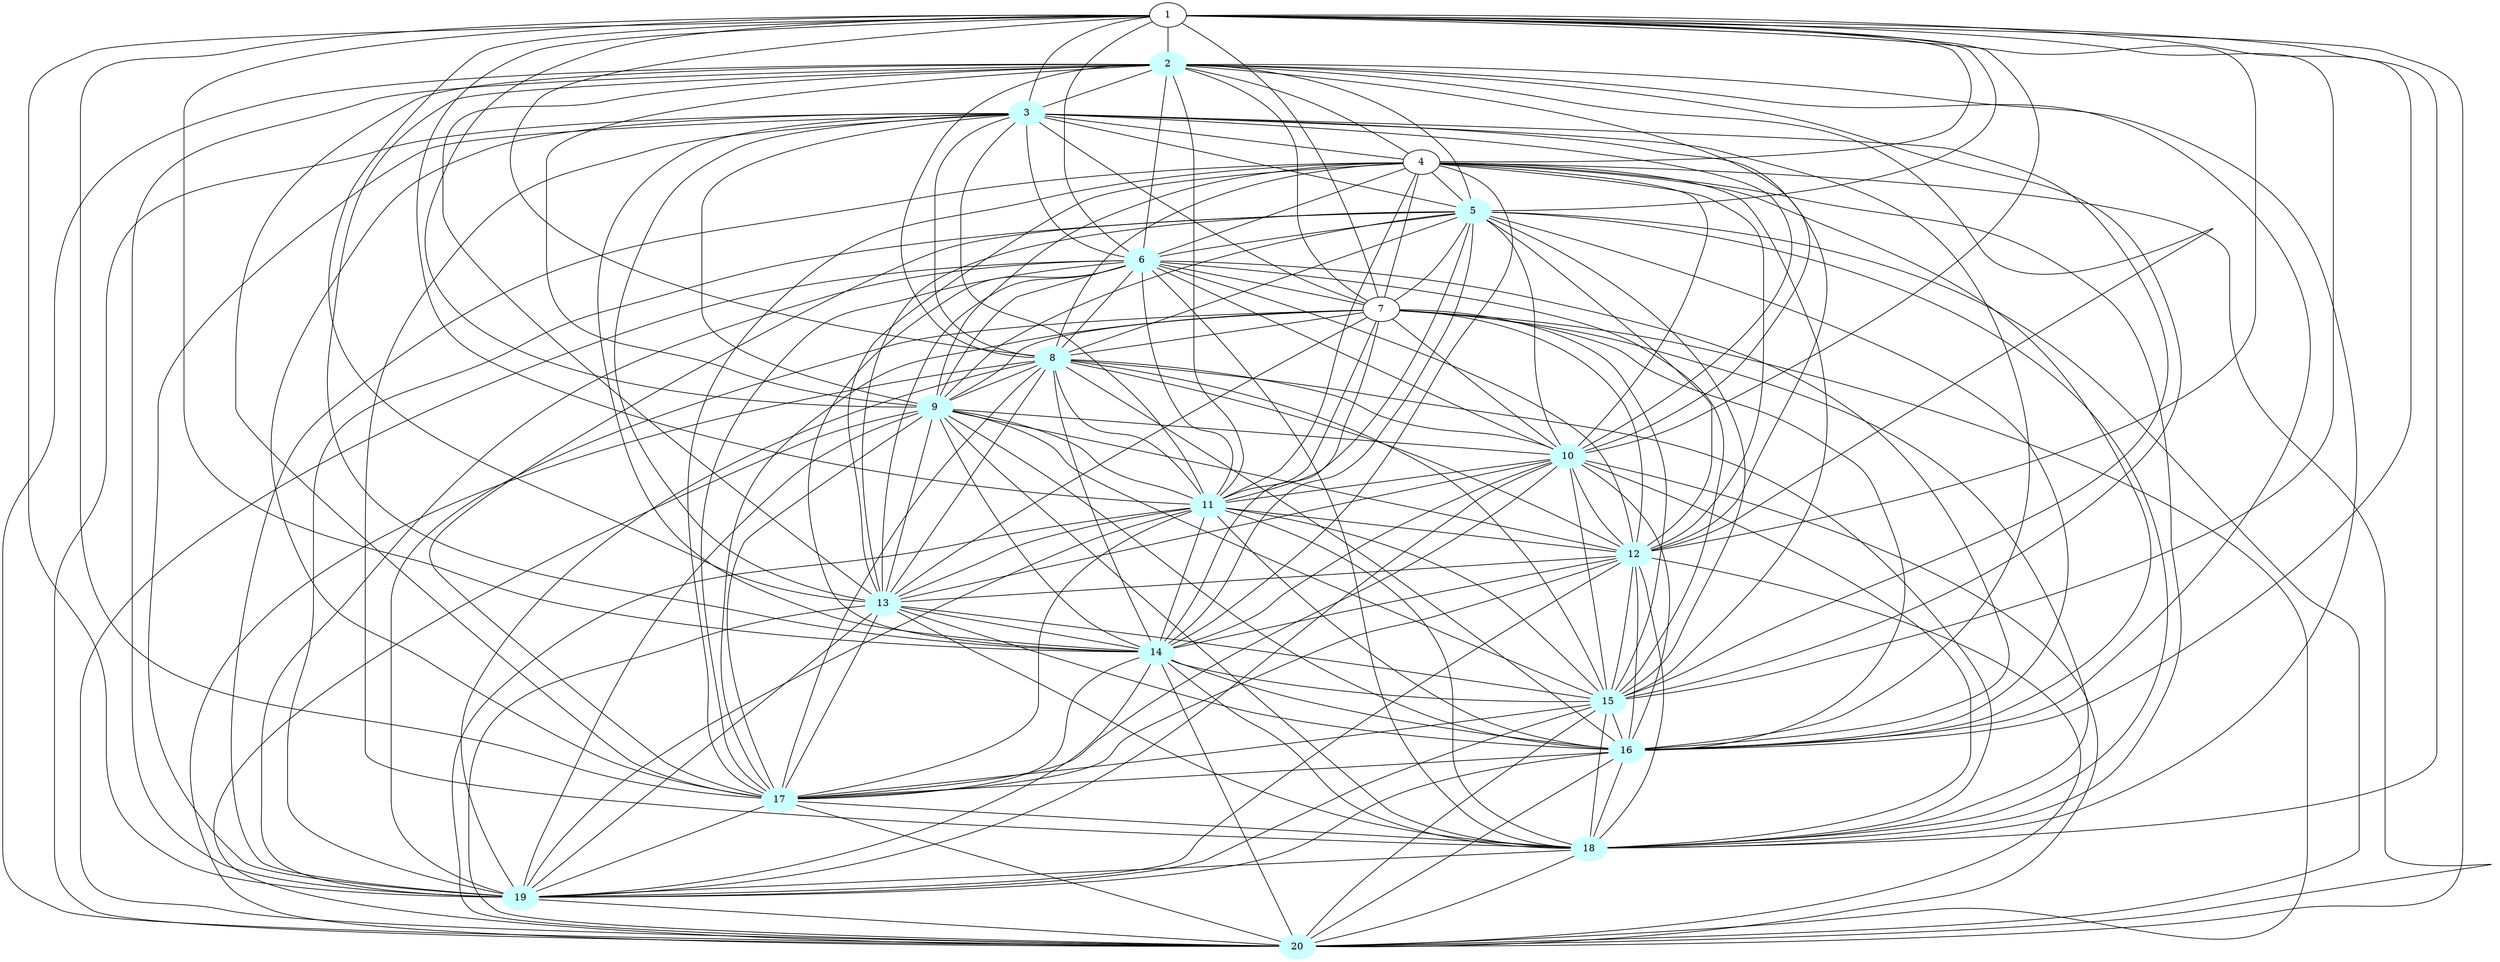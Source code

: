 graph G {
    2 [style=filled, color="#CCFFFF"];
    3 [style=filled, color="#CCFFFF"];
    5 [style=filled, color="#CCFFFF"];
    6 [style=filled, color="#CCFFFF"];
    8 [style=filled, color="#CCFFFF"];
    9 [style=filled, color="#CCFFFF"];
    10 [style=filled, color="#CCFFFF"];
    11 [style=filled, color="#CCFFFF"];
    12 [style=filled, color="#CCFFFF"];
    13 [style=filled, color="#CCFFFF"];
    14 [style=filled, color="#CCFFFF"];
    15 [style=filled, color="#CCFFFF"];
    16 [style=filled, color="#CCFFFF"];
    17 [style=filled, color="#CCFFFF"];
    18 [style=filled, color="#CCFFFF"];
    19 [style=filled, color="#CCFFFF"];
    20 [style=filled, color="#CCFFFF"];
    1 -- 2 [len= 4]
    1 -- 3 [len= 4]
    1 -- 4 [len= 3]
    1 -- 5 [len= 4]
    1 -- 6 [len= 3]
    1 -- 7 [len= 4]
    1 -- 8 [len= 4]
    1 -- 9 [len= 4]
    1 -- 10 [len= 5]
    1 -- 11 [len= 4]
    1 -- 12 [len= 3]
    1 -- 13 [len= 4]
    1 -- 14 [len= 5]
    1 -- 15 [len= 3]
    1 -- 16 [len= 5]
    1 -- 17 [len= 3]
    1 -- 18 [len= 3]
    1 -- 19 [len= 4]
    1 -- 20 [len= 3]
    2 -- 3 [len= 2]
    2 -- 4 [len= 4]
    2 -- 5 [len= 3]
    2 -- 6 [len= 4]
    2 -- 7 [len= 4]
    2 -- 8 [len= 3]
    2 -- 9 [len= 3]
    2 -- 10 [len= 4]
    2 -- 11 [len= 3]
    2 -- 12 [len= 3]
    2 -- 13 [len= 2]
    2 -- 14 [len= 3]
    2 -- 15 [len= 3]
    2 -- 16 [len= 4]
    2 -- 17 [len= 2]
    2 -- 18 [len= 2]
    2 -- 19 [len= 3]
    2 -- 20 [len= 2]
    3 -- 4 [len= 4]
    3 -- 5 [len= 3]
    3 -- 6 [len= 4]
    3 -- 7 [len= 4]
    3 -- 8 [len= 2]
    3 -- 9 [len= 3]
    3 -- 10 [len= 4]
    3 -- 11 [len= 3]
    3 -- 12 [len= 4]
    3 -- 13 [len= 2]
    3 -- 14 [len= 3]
    3 -- 15 [len= 3]
    3 -- 16 [len= 4]
    3 -- 17 [len= 2]
    3 -- 18 [len= 2]
    3 -- 19 [len= 3]
    3 -- 20 [len= 3]
    4 -- 5 [len= 4]
    4 -- 6 [len= 4]
    4 -- 7 [len= 4]
    4 -- 8 [len= 4]
    4 -- 9 [len= 4]
    4 -- 10 [len= 5]
    4 -- 11 [len= 3]
    4 -- 12 [len= 3]
    4 -- 13 [len= 4]
    4 -- 14 [len= 4]
    4 -- 15 [len= 3]
    4 -- 16 [len= 5]
    4 -- 17 [len= 3]
    4 -- 18 [len= 3]
    4 -- 19 [len= 4]
    4 -- 20 [len= 3]
    5 -- 6 [len= 4]
    5 -- 7 [len= 4]
    5 -- 8 [len= 4]
    5 -- 9 [len= 4]
    5 -- 10 [len= 3]
    5 -- 11 [len= 3]
    5 -- 12 [len= 4]
    5 -- 13 [len= 3]
    5 -- 14 [len= 3]
    5 -- 15 [len= 4]
    5 -- 16 [len= 3]
    5 -- 17 [len= 3]
    5 -- 18 [len= 3]
    5 -- 19 [len= 3]
    5 -- 20 [len= 3]
    6 -- 7 [len= 3]
    6 -- 8 [len= 3]
    6 -- 9 [len= 4]
    6 -- 10 [len= 5]
    6 -- 11 [len= 4]
    6 -- 12 [len= 3]
    6 -- 13 [len= 3]
    6 -- 14 [len= 4]
    6 -- 15 [len= 4]
    6 -- 16 [len= 5]
    6 -- 17 [len= 3]
    6 -- 18 [len= 3]
    6 -- 19 [len= 4]
    6 -- 20 [len= 3]
    7 -- 8 [len= 3]
    7 -- 9 [len= 4]
    7 -- 10 [len= 5]
    7 -- 11 [len= 4]
    7 -- 12 [len= 3]
    7 -- 13 [len= 3]
    7 -- 14 [len= 4]
    7 -- 15 [len= 3]
    7 -- 16 [len= 5]
    7 -- 17 [len= 3]
    7 -- 18 [len= 3]
    7 -- 19 [len= 4]
    7 -- 20 [len= 3]
    8 -- 9 [len= 3]
    8 -- 10 [len= 4]
    8 -- 11 [len= 3]
    8 -- 12 [len= 3]
    8 -- 13 [len= 2]
    8 -- 14 [len= 4]
    8 -- 15 [len= 3]
    8 -- 16 [len= 4]
    8 -- 17 [len= 2]
    8 -- 18 [len= 2]
    8 -- 19 [len= 3]
    8 -- 20 [len= 2]
    9 -- 10 [len= 4]
    9 -- 11 [len= 3]
    9 -- 12 [len= 4]
    9 -- 13 [len= 2]
    9 -- 14 [len= 3]
    9 -- 15 [len= 4]
    9 -- 16 [len= 4]
    9 -- 17 [len= 2]
    9 -- 18 [len= 2]
    9 -- 19 [len= 3]
    9 -- 20 [len= 3]
    10 -- 11 [len= 4]
    10 -- 12 [len= 5]
    10 -- 13 [len= 3]
    10 -- 14 [len= 3]
    10 -- 15 [len= 5]
    10 -- 16 [len= 3]
    10 -- 17 [len= 3]
    10 -- 18 [len= 4]
    10 -- 19 [len= 3]
    10 -- 20 [len= 4]
    11 -- 12 [len= 4]
    11 -- 13 [len= 3]
    11 -- 14 [len= 3]
    11 -- 15 [len= 4]
    11 -- 16 [len= 3]
    11 -- 17 [len= 2]
    11 -- 18 [len= 3]
    11 -- 19 [len= 3]
    11 -- 20 [len= 3]
    12 -- 13 [len= 3]
    12 -- 14 [len= 4]
    12 -- 15 [len= 3]
    12 -- 16 [len= 5]
    12 -- 17 [len= 3]
    12 -- 18 [len= 3]
    12 -- 19 [len= 4]
    12 -- 20 [len= 3]
    13 -- 14 [len= 3]
    13 -- 15 [len= 3]
    13 -- 16 [len= 4]
    13 -- 17 [len= 2]
    13 -- 18 [len= 2]
    13 -- 19 [len= 3]
    13 -- 20 [len= 2]
    14 -- 15 [len= 4]
    14 -- 16 [len= 3]
    14 -- 17 [len= 3]
    14 -- 18 [len= 3]
    14 -- 19 [len= 3]
    14 -- 20 [len= 3]
    15 -- 16 [len= 5]
    15 -- 17 [len= 3]
    15 -- 18 [len= 3]
    15 -- 19 [len= 4]
    15 -- 20 [len= 3]
    16 -- 17 [len= 4]
    16 -- 18 [len= 4]
    16 -- 19 [len= 3]
    16 -- 20 [len= 4]
    17 -- 18 [len= 2]
    17 -- 19 [len= 2]
    17 -- 20 [len= 2]
    18 -- 19 [len= 3]
    18 -- 20 [len= 2]
    19 -- 20 [len= 3]
}
